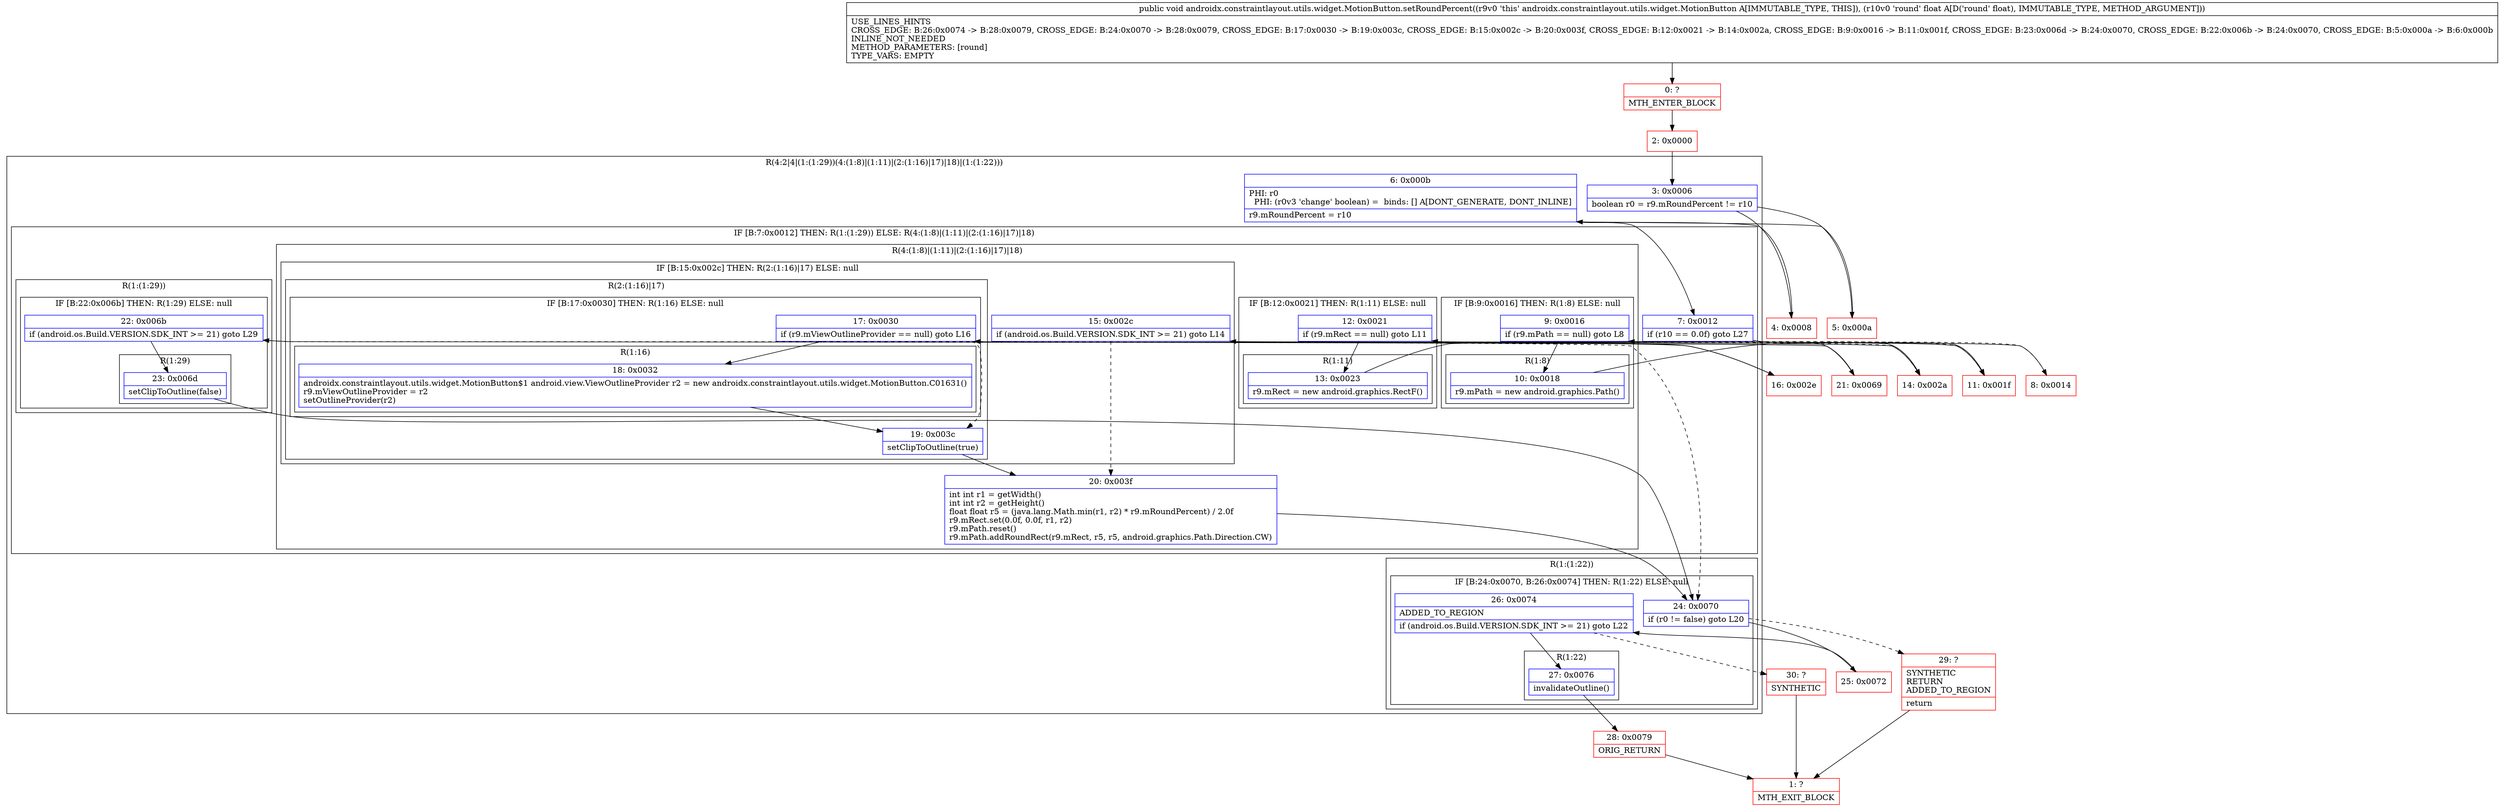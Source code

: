 digraph "CFG forandroidx.constraintlayout.utils.widget.MotionButton.setRoundPercent(F)V" {
subgraph cluster_Region_116789364 {
label = "R(4:2|4|(1:(1:29))(4:(1:8)|(1:11)|(2:(1:16)|17)|18)|(1:(1:22)))";
node [shape=record,color=blue];
Node_3 [shape=record,label="{3\:\ 0x0006|boolean r0 = r9.mRoundPercent != r10\l}"];
Node_6 [shape=record,label="{6\:\ 0x000b|PHI: r0 \l  PHI: (r0v3 'change' boolean) =  binds: [] A[DONT_GENERATE, DONT_INLINE]\l|r9.mRoundPercent = r10\l}"];
subgraph cluster_IfRegion_923783363 {
label = "IF [B:7:0x0012] THEN: R(1:(1:29)) ELSE: R(4:(1:8)|(1:11)|(2:(1:16)|17)|18)";
node [shape=record,color=blue];
Node_7 [shape=record,label="{7\:\ 0x0012|if (r10 == 0.0f) goto L27\l}"];
subgraph cluster_Region_1515750718 {
label = "R(1:(1:29))";
node [shape=record,color=blue];
subgraph cluster_IfRegion_1013218817 {
label = "IF [B:22:0x006b] THEN: R(1:29) ELSE: null";
node [shape=record,color=blue];
Node_22 [shape=record,label="{22\:\ 0x006b|if (android.os.Build.VERSION.SDK_INT \>= 21) goto L29\l}"];
subgraph cluster_Region_1718779535 {
label = "R(1:29)";
node [shape=record,color=blue];
Node_23 [shape=record,label="{23\:\ 0x006d|setClipToOutline(false)\l}"];
}
}
}
subgraph cluster_Region_2014298267 {
label = "R(4:(1:8)|(1:11)|(2:(1:16)|17)|18)";
node [shape=record,color=blue];
subgraph cluster_IfRegion_800207690 {
label = "IF [B:9:0x0016] THEN: R(1:8) ELSE: null";
node [shape=record,color=blue];
Node_9 [shape=record,label="{9\:\ 0x0016|if (r9.mPath == null) goto L8\l}"];
subgraph cluster_Region_828191479 {
label = "R(1:8)";
node [shape=record,color=blue];
Node_10 [shape=record,label="{10\:\ 0x0018|r9.mPath = new android.graphics.Path()\l}"];
}
}
subgraph cluster_IfRegion_777438891 {
label = "IF [B:12:0x0021] THEN: R(1:11) ELSE: null";
node [shape=record,color=blue];
Node_12 [shape=record,label="{12\:\ 0x0021|if (r9.mRect == null) goto L11\l}"];
subgraph cluster_Region_1529168872 {
label = "R(1:11)";
node [shape=record,color=blue];
Node_13 [shape=record,label="{13\:\ 0x0023|r9.mRect = new android.graphics.RectF()\l}"];
}
}
subgraph cluster_IfRegion_1706234789 {
label = "IF [B:15:0x002c] THEN: R(2:(1:16)|17) ELSE: null";
node [shape=record,color=blue];
Node_15 [shape=record,label="{15\:\ 0x002c|if (android.os.Build.VERSION.SDK_INT \>= 21) goto L14\l}"];
subgraph cluster_Region_1025597294 {
label = "R(2:(1:16)|17)";
node [shape=record,color=blue];
subgraph cluster_IfRegion_635086335 {
label = "IF [B:17:0x0030] THEN: R(1:16) ELSE: null";
node [shape=record,color=blue];
Node_17 [shape=record,label="{17\:\ 0x0030|if (r9.mViewOutlineProvider == null) goto L16\l}"];
subgraph cluster_Region_650445407 {
label = "R(1:16)";
node [shape=record,color=blue];
Node_18 [shape=record,label="{18\:\ 0x0032|androidx.constraintlayout.utils.widget.MotionButton$1 android.view.ViewOutlineProvider r2 = new androidx.constraintlayout.utils.widget.MotionButton.C01631()\lr9.mViewOutlineProvider = r2\lsetOutlineProvider(r2)\l}"];
}
}
Node_19 [shape=record,label="{19\:\ 0x003c|setClipToOutline(true)\l}"];
}
}
Node_20 [shape=record,label="{20\:\ 0x003f|int int r1 = getWidth()\lint int r2 = getHeight()\lfloat float r5 = (java.lang.Math.min(r1, r2) * r9.mRoundPercent) \/ 2.0f\lr9.mRect.set(0.0f, 0.0f, r1, r2)\lr9.mPath.reset()\lr9.mPath.addRoundRect(r9.mRect, r5, r5, android.graphics.Path.Direction.CW)\l}"];
}
}
subgraph cluster_Region_1410435247 {
label = "R(1:(1:22))";
node [shape=record,color=blue];
subgraph cluster_IfRegion_513887123 {
label = "IF [B:24:0x0070, B:26:0x0074] THEN: R(1:22) ELSE: null";
node [shape=record,color=blue];
Node_24 [shape=record,label="{24\:\ 0x0070|if (r0 != false) goto L20\l}"];
Node_26 [shape=record,label="{26\:\ 0x0074|ADDED_TO_REGION\l|if (android.os.Build.VERSION.SDK_INT \>= 21) goto L22\l}"];
subgraph cluster_Region_700618675 {
label = "R(1:22)";
node [shape=record,color=blue];
Node_27 [shape=record,label="{27\:\ 0x0076|invalidateOutline()\l}"];
}
}
}
}
Node_0 [shape=record,color=red,label="{0\:\ ?|MTH_ENTER_BLOCK\l}"];
Node_2 [shape=record,color=red,label="{2\:\ 0x0000}"];
Node_4 [shape=record,color=red,label="{4\:\ 0x0008}"];
Node_8 [shape=record,color=red,label="{8\:\ 0x0014}"];
Node_11 [shape=record,color=red,label="{11\:\ 0x001f}"];
Node_14 [shape=record,color=red,label="{14\:\ 0x002a}"];
Node_16 [shape=record,color=red,label="{16\:\ 0x002e}"];
Node_25 [shape=record,color=red,label="{25\:\ 0x0072}"];
Node_28 [shape=record,color=red,label="{28\:\ 0x0079|ORIG_RETURN\l}"];
Node_1 [shape=record,color=red,label="{1\:\ ?|MTH_EXIT_BLOCK\l}"];
Node_30 [shape=record,color=red,label="{30\:\ ?|SYNTHETIC\l}"];
Node_29 [shape=record,color=red,label="{29\:\ ?|SYNTHETIC\lRETURN\lADDED_TO_REGION\l|return\l}"];
Node_21 [shape=record,color=red,label="{21\:\ 0x0069}"];
Node_5 [shape=record,color=red,label="{5\:\ 0x000a}"];
MethodNode[shape=record,label="{public void androidx.constraintlayout.utils.widget.MotionButton.setRoundPercent((r9v0 'this' androidx.constraintlayout.utils.widget.MotionButton A[IMMUTABLE_TYPE, THIS]), (r10v0 'round' float A[D('round' float), IMMUTABLE_TYPE, METHOD_ARGUMENT]))  | USE_LINES_HINTS\lCROSS_EDGE: B:26:0x0074 \-\> B:28:0x0079, CROSS_EDGE: B:24:0x0070 \-\> B:28:0x0079, CROSS_EDGE: B:17:0x0030 \-\> B:19:0x003c, CROSS_EDGE: B:15:0x002c \-\> B:20:0x003f, CROSS_EDGE: B:12:0x0021 \-\> B:14:0x002a, CROSS_EDGE: B:9:0x0016 \-\> B:11:0x001f, CROSS_EDGE: B:23:0x006d \-\> B:24:0x0070, CROSS_EDGE: B:22:0x006b \-\> B:24:0x0070, CROSS_EDGE: B:5:0x000a \-\> B:6:0x000b\lINLINE_NOT_NEEDED\lMETHOD_PARAMETERS: [round]\lTYPE_VARS: EMPTY\l}"];
MethodNode -> Node_0;Node_3 -> Node_4;
Node_3 -> Node_5;
Node_6 -> Node_7;
Node_7 -> Node_8[style=dashed];
Node_7 -> Node_21;
Node_22 -> Node_23;
Node_22 -> Node_24[style=dashed];
Node_23 -> Node_24;
Node_9 -> Node_10;
Node_9 -> Node_11[style=dashed];
Node_10 -> Node_11;
Node_12 -> Node_13;
Node_12 -> Node_14[style=dashed];
Node_13 -> Node_14;
Node_15 -> Node_16;
Node_15 -> Node_20[style=dashed];
Node_17 -> Node_18;
Node_17 -> Node_19[style=dashed];
Node_18 -> Node_19;
Node_19 -> Node_20;
Node_20 -> Node_24;
Node_24 -> Node_25;
Node_24 -> Node_29[style=dashed];
Node_26 -> Node_27;
Node_26 -> Node_30[style=dashed];
Node_27 -> Node_28;
Node_0 -> Node_2;
Node_2 -> Node_3;
Node_4 -> Node_6;
Node_8 -> Node_9;
Node_11 -> Node_12;
Node_14 -> Node_15;
Node_16 -> Node_17;
Node_25 -> Node_26;
Node_28 -> Node_1;
Node_30 -> Node_1;
Node_29 -> Node_1;
Node_21 -> Node_22;
Node_5 -> Node_6;
}

